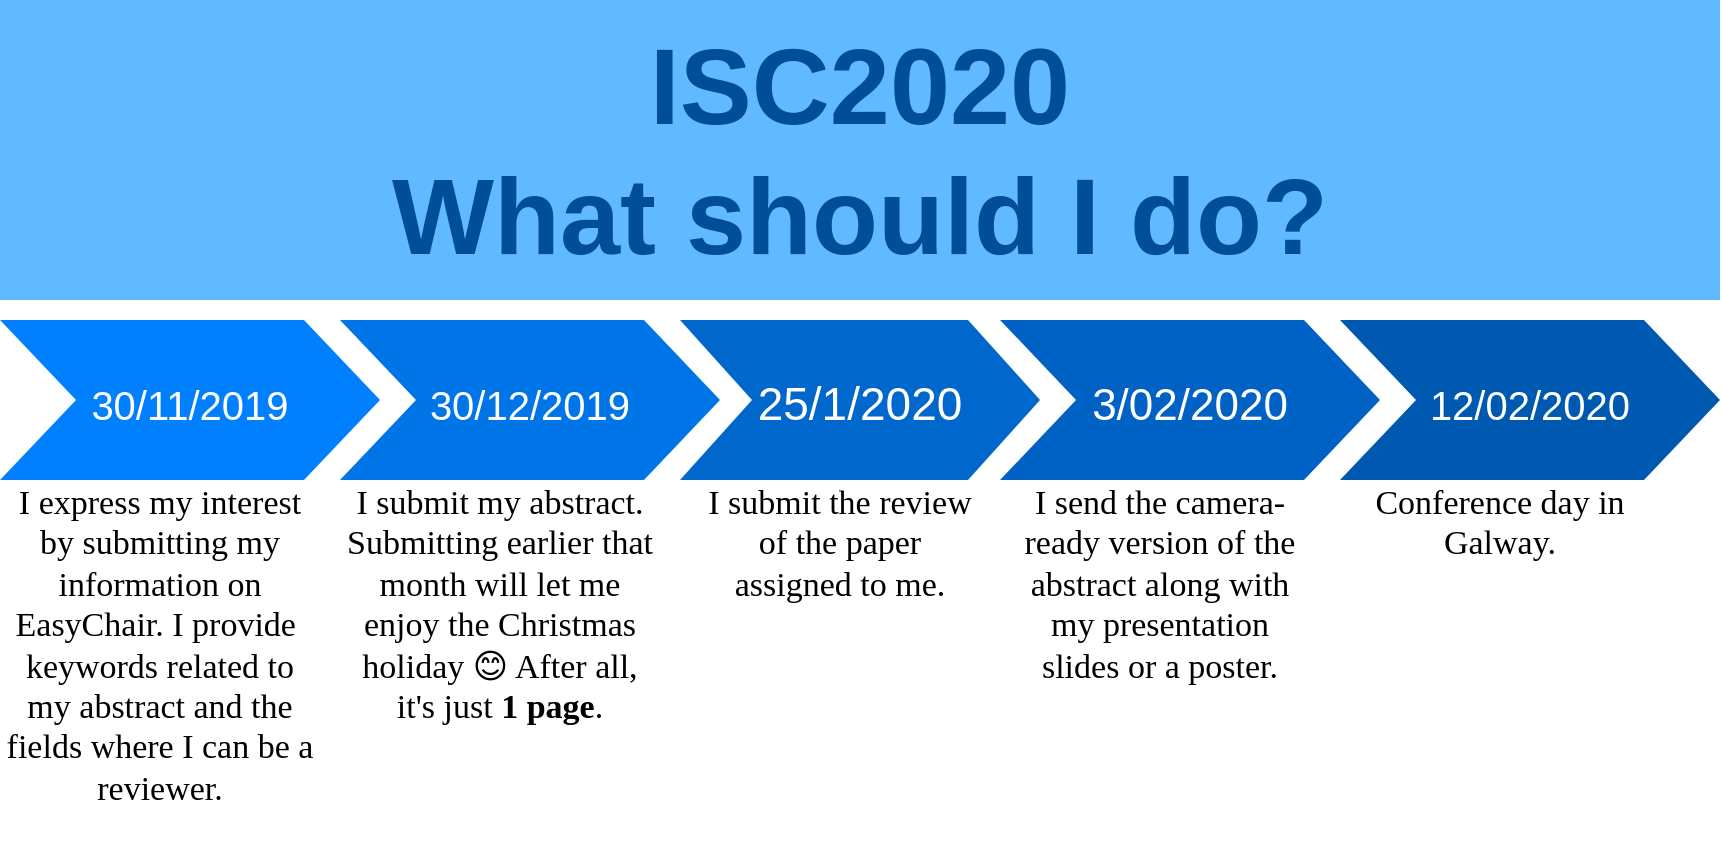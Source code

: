<mxfile version="12.2.6" type="device" pages="1"><diagram name="Page-1" id="d9b1e647-80fa-b4a2-5024-87a742678bcc"><mxGraphModel dx="900" dy="606" grid="1" gridSize="10" guides="1" tooltips="1" connect="1" arrows="1" fold="1" page="1" pageScale="1" pageWidth="1100" pageHeight="850" background="#ffffff" math="0" shadow="0"><root><mxCell id="0"/><mxCell id="1" parent="0"/><mxCell id="57fe6abec08f04cb-1" value="&lt;font style=&quot;font-size: 20px&quot;&gt;30/11/2019&lt;/font&gt;" style="shape=step;whiteSpace=wrap;html=1;fontSize=28;fillColor=#0080FF;fontColor=#FFFFFF;strokeColor=none;" parent="1" vertex="1"><mxGeometry x="120" y="180" width="190" height="80" as="geometry"/></mxCell><mxCell id="57fe6abec08f04cb-2" value="&lt;font style=&quot;font-size: 20px&quot;&gt;30/12/2019&lt;/font&gt;" style="shape=step;whiteSpace=wrap;html=1;fontSize=28;fillColor=#0075E8;fontColor=#FFFFFF;strokeColor=none;" parent="1" vertex="1"><mxGeometry x="290" y="180" width="190" height="80" as="geometry"/></mxCell><mxCell id="57fe6abec08f04cb-3" value="&lt;font style=&quot;font-size: 23px&quot;&gt;25/1/2020&lt;/font&gt;" style="shape=step;whiteSpace=wrap;html=1;fontSize=28;fillColor=#0067CC;fontColor=#FFFFFF;strokeColor=none;" parent="1" vertex="1"><mxGeometry x="460" y="180" width="180" height="80" as="geometry"/></mxCell><mxCell id="57fe6abec08f04cb-4" value="&lt;font style=&quot;font-size: 22px&quot;&gt;3/02/2020&lt;/font&gt;" style="shape=step;whiteSpace=wrap;html=1;fontSize=28;fillColor=#0062C4;fontColor=#FFFFFF;strokeColor=none;" parent="1" vertex="1"><mxGeometry x="620" y="180" width="190" height="80" as="geometry"/></mxCell><mxCell id="57fe6abec08f04cb-5" value="&lt;font style=&quot;font-size: 20px&quot;&gt;12/02/2020&lt;/font&gt;" style="shape=step;whiteSpace=wrap;html=1;fontSize=28;fillColor=#0059B0;fontColor=#FFFFFF;strokeColor=none;" parent="1" vertex="1"><mxGeometry x="790" y="180" width="190" height="80" as="geometry"/></mxCell><mxCell id="57fe6abec08f04cb-7" value="&lt;div&gt;ISC2020&lt;/div&gt;&lt;div&gt;What should I do?&lt;/div&gt;" style="text;html=1;strokeColor=none;fillColor=#61BAFF;align=center;verticalAlign=middle;whiteSpace=wrap;fontSize=54;fontStyle=1;fontColor=#004D99;" parent="1" vertex="1"><mxGeometry x="120" y="20" width="860" height="150" as="geometry"/></mxCell><mxCell id="57fe6abec08f04cb-8" value="&lt;div style=&quot;font-size: 17px&quot; align=&quot;center&quot;&gt;&lt;font face=&quot;Times New Roman&quot;&gt;I express my interest by submitting my information on EasyChair. I provide&amp;nbsp; keywords related to my abstract and the fields where I can be a reviewer.&lt;/font&gt;&lt;br&gt;&lt;/div&gt;" style="text;spacingTop=-5;fillColor=#ffffff;whiteSpace=wrap;html=1;align=center;fontSize=12;fontFamily=Helvetica;fillColor=none;strokeColor=none;" parent="1" vertex="1"><mxGeometry x="120" y="260" width="160" height="180" as="geometry"/></mxCell><mxCell id="57fe6abec08f04cb-9" value="&lt;div style=&quot;font-size: 17px&quot; align=&quot;center&quot;&gt;&lt;font style=&quot;font-size: 17px&quot; face=&quot;Times New Roman&quot;&gt;I submit my abstract. Submitting earlier that month will let me enjoy the Christmas holiday 😊 After all, it's just &lt;b&gt;1 page&lt;/b&gt;.&lt;/font&gt;&lt;br&gt;&lt;/div&gt;" style="text;spacingTop=-5;fillColor=#ffffff;whiteSpace=wrap;html=1;align=center;fontSize=12;fontFamily=Helvetica;fillColor=none;strokeColor=none;" parent="1" vertex="1"><mxGeometry x="290" y="260" width="160" height="170" as="geometry"/></mxCell><mxCell id="57fe6abec08f04cb-10" value="&lt;div align=&quot;center&quot;&gt;&lt;font style=&quot;font-size: 17px&quot; face=&quot;Times New Roman&quot;&gt;I submit the review of the paper assigned to me.&lt;/font&gt;&lt;/div&gt;" style="text;spacingTop=-5;fillColor=#ffffff;whiteSpace=wrap;html=1;align=center;fontSize=12;fontFamily=Helvetica;fillColor=none;strokeColor=none;" parent="1" vertex="1"><mxGeometry x="470" y="260" width="140" height="170" as="geometry"/></mxCell><mxCell id="57fe6abec08f04cb-11" value="&lt;div style=&quot;font-size: 17px&quot; align=&quot;center&quot;&gt;&lt;font style=&quot;font-size: 17px&quot; face=&quot;Times New Roman&quot;&gt;I send the camera-ready version of the abstract along with my presentation slides or a poster.&lt;br&gt;&lt;/font&gt;&lt;/div&gt;" style="text;spacingTop=-5;fillColor=#ffffff;whiteSpace=wrap;html=1;align=center;fontSize=12;fontFamily=Helvetica;fillColor=none;strokeColor=none;" parent="1" vertex="1"><mxGeometry x="630" y="260" width="140" height="180" as="geometry"/></mxCell><mxCell id="57fe6abec08f04cb-12" value="&lt;div style=&quot;font-size: 17px&quot; align=&quot;center&quot;&gt;&lt;font face=&quot;Times New Roman&quot;&gt;Conference day in Galway.&lt;br&gt;&lt;/font&gt;&lt;/div&gt;" style="text;spacingTop=-5;fillColor=#ffffff;whiteSpace=wrap;html=1;align=center;fontSize=12;fontFamily=Helvetica;fillColor=none;strokeColor=none;" parent="1" vertex="1"><mxGeometry x="800" y="260" width="140" height="130" as="geometry"/></mxCell></root></mxGraphModel></diagram></mxfile>